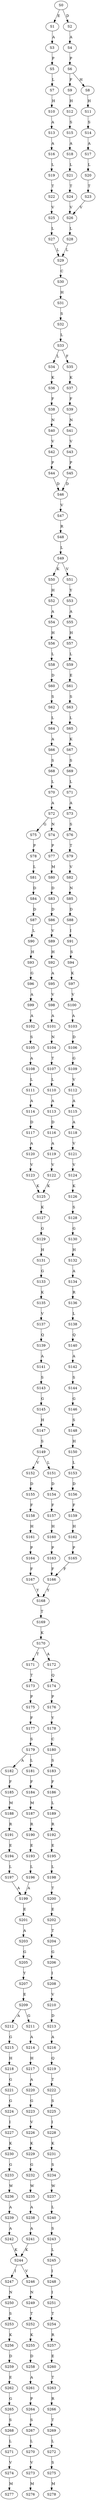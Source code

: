 strict digraph  {
	S0 -> S1 [ label = E ];
	S0 -> S2 [ label = D ];
	S1 -> S3 [ label = A ];
	S2 -> S4 [ label = A ];
	S3 -> S5 [ label = P ];
	S4 -> S6 [ label = P ];
	S5 -> S7 [ label = L ];
	S6 -> S8 [ label = H ];
	S6 -> S9 [ label = F ];
	S7 -> S10 [ label = H ];
	S8 -> S11 [ label = H ];
	S9 -> S12 [ label = H ];
	S10 -> S13 [ label = A ];
	S11 -> S14 [ label = S ];
	S12 -> S15 [ label = S ];
	S13 -> S16 [ label = A ];
	S14 -> S17 [ label = A ];
	S15 -> S18 [ label = A ];
	S16 -> S19 [ label = L ];
	S17 -> S20 [ label = L ];
	S18 -> S21 [ label = L ];
	S19 -> S22 [ label = T ];
	S20 -> S23 [ label = T ];
	S21 -> S24 [ label = T ];
	S22 -> S25 [ label = V ];
	S23 -> S26 [ label = V ];
	S24 -> S26 [ label = V ];
	S25 -> S27 [ label = L ];
	S26 -> S28 [ label = L ];
	S27 -> S29 [ label = L ];
	S28 -> S29 [ label = L ];
	S29 -> S30 [ label = C ];
	S30 -> S31 [ label = H ];
	S31 -> S32 [ label = S ];
	S32 -> S33 [ label = L ];
	S33 -> S34 [ label = L ];
	S33 -> S35 [ label = F ];
	S34 -> S36 [ label = K ];
	S35 -> S37 [ label = K ];
	S36 -> S38 [ label = F ];
	S37 -> S39 [ label = F ];
	S38 -> S40 [ label = N ];
	S39 -> S41 [ label = N ];
	S40 -> S42 [ label = V ];
	S41 -> S43 [ label = V ];
	S42 -> S44 [ label = P ];
	S43 -> S45 [ label = P ];
	S44 -> S46 [ label = D ];
	S45 -> S46 [ label = D ];
	S46 -> S47 [ label = V ];
	S47 -> S48 [ label = R ];
	S48 -> S49 [ label = L ];
	S49 -> S50 [ label = K ];
	S49 -> S51 [ label = V ];
	S50 -> S52 [ label = H ];
	S51 -> S53 [ label = Y ];
	S52 -> S54 [ label = A ];
	S53 -> S55 [ label = A ];
	S54 -> S56 [ label = H ];
	S55 -> S57 [ label = H ];
	S56 -> S58 [ label = L ];
	S57 -> S59 [ label = L ];
	S58 -> S60 [ label = D ];
	S59 -> S61 [ label = E ];
	S60 -> S62 [ label = S ];
	S61 -> S63 [ label = S ];
	S62 -> S64 [ label = L ];
	S63 -> S65 [ label = L ];
	S64 -> S66 [ label = A ];
	S65 -> S67 [ label = K ];
	S66 -> S68 [ label = S ];
	S67 -> S69 [ label = S ];
	S68 -> S70 [ label = L ];
	S69 -> S71 [ label = L ];
	S70 -> S72 [ label = A ];
	S71 -> S73 [ label = A ];
	S72 -> S74 [ label = N ];
	S72 -> S75 [ label = G ];
	S73 -> S76 [ label = S ];
	S74 -> S77 [ label = P ];
	S75 -> S78 [ label = P ];
	S76 -> S79 [ label = T ];
	S77 -> S80 [ label = M ];
	S78 -> S81 [ label = L ];
	S79 -> S82 [ label = V ];
	S80 -> S83 [ label = D ];
	S81 -> S84 [ label = D ];
	S82 -> S85 [ label = N ];
	S83 -> S86 [ label = D ];
	S84 -> S87 [ label = D ];
	S85 -> S88 [ label = D ];
	S86 -> S89 [ label = V ];
	S87 -> S90 [ label = L ];
	S88 -> S91 [ label = I ];
	S89 -> S92 [ label = H ];
	S90 -> S93 [ label = H ];
	S91 -> S94 [ label = S ];
	S92 -> S95 [ label = A ];
	S93 -> S96 [ label = G ];
	S94 -> S97 [ label = K ];
	S95 -> S98 [ label = V ];
	S96 -> S99 [ label = A ];
	S97 -> S100 [ label = V ];
	S98 -> S101 [ label = A ];
	S99 -> S102 [ label = A ];
	S100 -> S103 [ label = A ];
	S101 -> S104 [ label = N ];
	S102 -> S105 [ label = S ];
	S103 -> S106 [ label = D ];
	S104 -> S107 [ label = T ];
	S105 -> S108 [ label = A ];
	S106 -> S109 [ label = G ];
	S107 -> S110 [ label = L ];
	S108 -> S111 [ label = L ];
	S109 -> S112 [ label = V ];
	S110 -> S113 [ label = A ];
	S111 -> S114 [ label = A ];
	S112 -> S115 [ label = A ];
	S113 -> S116 [ label = D ];
	S114 -> S117 [ label = D ];
	S115 -> S118 [ label = A ];
	S116 -> S119 [ label = A ];
	S117 -> S120 [ label = A ];
	S118 -> S121 [ label = V ];
	S119 -> S122 [ label = V ];
	S120 -> S123 [ label = V ];
	S121 -> S124 [ label = V ];
	S122 -> S125 [ label = K ];
	S123 -> S125 [ label = K ];
	S124 -> S126 [ label = K ];
	S125 -> S127 [ label = K ];
	S126 -> S128 [ label = S ];
	S127 -> S129 [ label = G ];
	S128 -> S130 [ label = G ];
	S129 -> S131 [ label = H ];
	S130 -> S132 [ label = H ];
	S131 -> S133 [ label = G ];
	S132 -> S134 [ label = A ];
	S133 -> S135 [ label = K ];
	S134 -> S136 [ label = R ];
	S135 -> S137 [ label = V ];
	S136 -> S138 [ label = L ];
	S137 -> S139 [ label = Q ];
	S138 -> S140 [ label = Q ];
	S139 -> S141 [ label = A ];
	S140 -> S142 [ label = A ];
	S141 -> S143 [ label = S ];
	S142 -> S144 [ label = S ];
	S143 -> S145 [ label = G ];
	S144 -> S146 [ label = G ];
	S145 -> S147 [ label = H ];
	S146 -> S148 [ label = S ];
	S147 -> S149 [ label = S ];
	S148 -> S150 [ label = H ];
	S149 -> S151 [ label = L ];
	S149 -> S152 [ label = V ];
	S150 -> S153 [ label = L ];
	S151 -> S154 [ label = D ];
	S152 -> S155 [ label = D ];
	S153 -> S156 [ label = D ];
	S154 -> S157 [ label = F ];
	S155 -> S158 [ label = F ];
	S156 -> S159 [ label = F ];
	S157 -> S160 [ label = H ];
	S158 -> S161 [ label = H ];
	S159 -> S162 [ label = H ];
	S160 -> S163 [ label = P ];
	S161 -> S164 [ label = P ];
	S162 -> S165 [ label = P ];
	S163 -> S166 [ label = F ];
	S164 -> S167 [ label = F ];
	S165 -> S166 [ label = F ];
	S166 -> S168 [ label = Y ];
	S167 -> S168 [ label = Y ];
	S168 -> S169 [ label = T ];
	S169 -> S170 [ label = K ];
	S170 -> S171 [ label = T ];
	S170 -> S172 [ label = A ];
	S171 -> S173 [ label = T ];
	S172 -> S174 [ label = Q ];
	S173 -> S175 [ label = P ];
	S174 -> S176 [ label = P ];
	S175 -> S177 [ label = F ];
	S176 -> S178 [ label = Y ];
	S177 -> S179 [ label = S ];
	S178 -> S180 [ label = C ];
	S179 -> S181 [ label = L ];
	S179 -> S182 [ label = A ];
	S180 -> S183 [ label = S ];
	S181 -> S184 [ label = F ];
	S182 -> S185 [ label = F ];
	S183 -> S186 [ label = F ];
	S184 -> S187 [ label = M ];
	S185 -> S188 [ label = M ];
	S186 -> S189 [ label = L ];
	S187 -> S190 [ label = R ];
	S188 -> S191 [ label = R ];
	S189 -> S192 [ label = R ];
	S190 -> S193 [ label = E ];
	S191 -> S194 [ label = E ];
	S192 -> S195 [ label = E ];
	S193 -> S196 [ label = L ];
	S194 -> S197 [ label = L ];
	S195 -> S198 [ label = L ];
	S196 -> S199 [ label = A ];
	S197 -> S199 [ label = A ];
	S198 -> S200 [ label = T ];
	S199 -> S201 [ label = E ];
	S200 -> S202 [ label = E ];
	S201 -> S203 [ label = A ];
	S202 -> S204 [ label = T ];
	S203 -> S205 [ label = G ];
	S204 -> S206 [ label = G ];
	S205 -> S207 [ label = Y ];
	S206 -> S208 [ label = I ];
	S207 -> S209 [ label = E ];
	S208 -> S210 [ label = V ];
	S209 -> S211 [ label = G ];
	S209 -> S212 [ label = A ];
	S210 -> S213 [ label = D ];
	S211 -> S214 [ label = A ];
	S212 -> S215 [ label = G ];
	S213 -> S216 [ label = A ];
	S214 -> S217 [ label = H ];
	S215 -> S218 [ label = H ];
	S216 -> S219 [ label = Q ];
	S217 -> S220 [ label = A ];
	S218 -> S221 [ label = G ];
	S219 -> S222 [ label = T ];
	S220 -> S223 [ label = G ];
	S221 -> S224 [ label = G ];
	S222 -> S225 [ label = S ];
	S223 -> S226 [ label = V ];
	S224 -> S227 [ label = I ];
	S225 -> S228 [ label = I ];
	S226 -> S229 [ label = K ];
	S227 -> S230 [ label = K ];
	S228 -> S231 [ label = K ];
	S229 -> S232 [ label = G ];
	S230 -> S233 [ label = G ];
	S231 -> S234 [ label = S ];
	S232 -> S235 [ label = W ];
	S233 -> S236 [ label = W ];
	S234 -> S237 [ label = W ];
	S235 -> S238 [ label = A ];
	S236 -> S239 [ label = A ];
	S237 -> S240 [ label = L ];
	S238 -> S241 [ label = A ];
	S239 -> S242 [ label = A ];
	S240 -> S243 [ label = S ];
	S241 -> S244 [ label = K ];
	S242 -> S244 [ label = K ];
	S243 -> S245 [ label = L ];
	S244 -> S246 [ label = V ];
	S244 -> S247 [ label = I ];
	S245 -> S248 [ label = I ];
	S246 -> S249 [ label = N ];
	S247 -> S250 [ label = N ];
	S248 -> S251 [ label = I ];
	S249 -> S252 [ label = T ];
	S250 -> S253 [ label = S ];
	S251 -> S254 [ label = T ];
	S252 -> S255 [ label = K ];
	S253 -> S256 [ label = K ];
	S254 -> S257 [ label = R ];
	S255 -> S258 [ label = D ];
	S256 -> S259 [ label = D ];
	S257 -> S260 [ label = E ];
	S258 -> S261 [ label = A ];
	S259 -> S262 [ label = E ];
	S260 -> S263 [ label = T ];
	S261 -> S264 [ label = P ];
	S262 -> S265 [ label = G ];
	S263 -> S266 [ label = R ];
	S264 -> S267 [ label = S ];
	S265 -> S268 [ label = S ];
	S266 -> S269 [ label = T ];
	S267 -> S270 [ label = L ];
	S268 -> S271 [ label = L ];
	S269 -> S272 [ label = L ];
	S270 -> S273 [ label = V ];
	S271 -> S274 [ label = V ];
	S272 -> S275 [ label = S ];
	S273 -> S276 [ label = M ];
	S274 -> S277 [ label = M ];
	S275 -> S278 [ label = M ];
}
